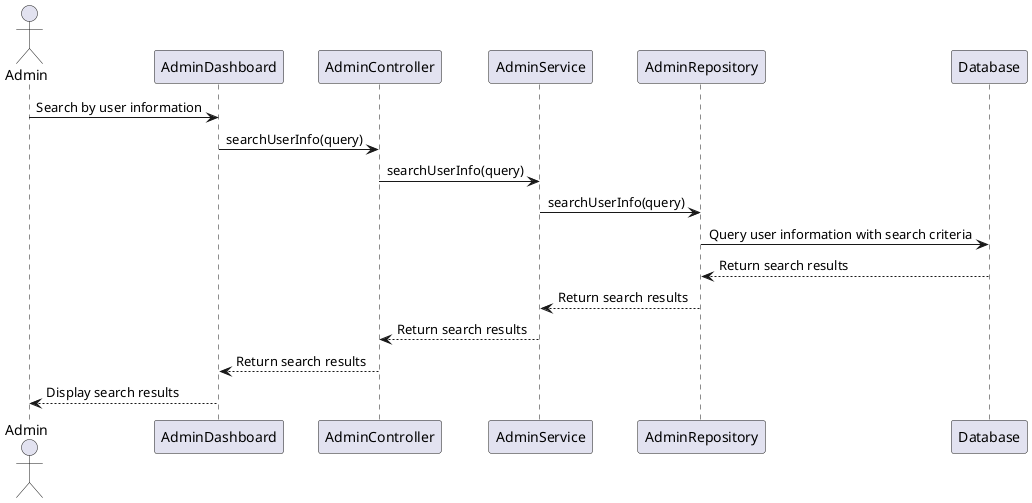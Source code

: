 @startuml
actor Admin

Admin -> AdminDashboard: Search by user information
AdminDashboard -> AdminController: searchUserInfo(query)
AdminController -> AdminService: searchUserInfo(query)
AdminService -> AdminRepository: searchUserInfo(query)
AdminRepository -> Database: Query user information with search criteria
Database --> AdminRepository: Return search results
AdminRepository --> AdminService: Return search results
AdminService --> AdminController: Return search results
AdminController --> AdminDashboard: Return search results
AdminDashboard --> Admin: Display search results
@enduml
